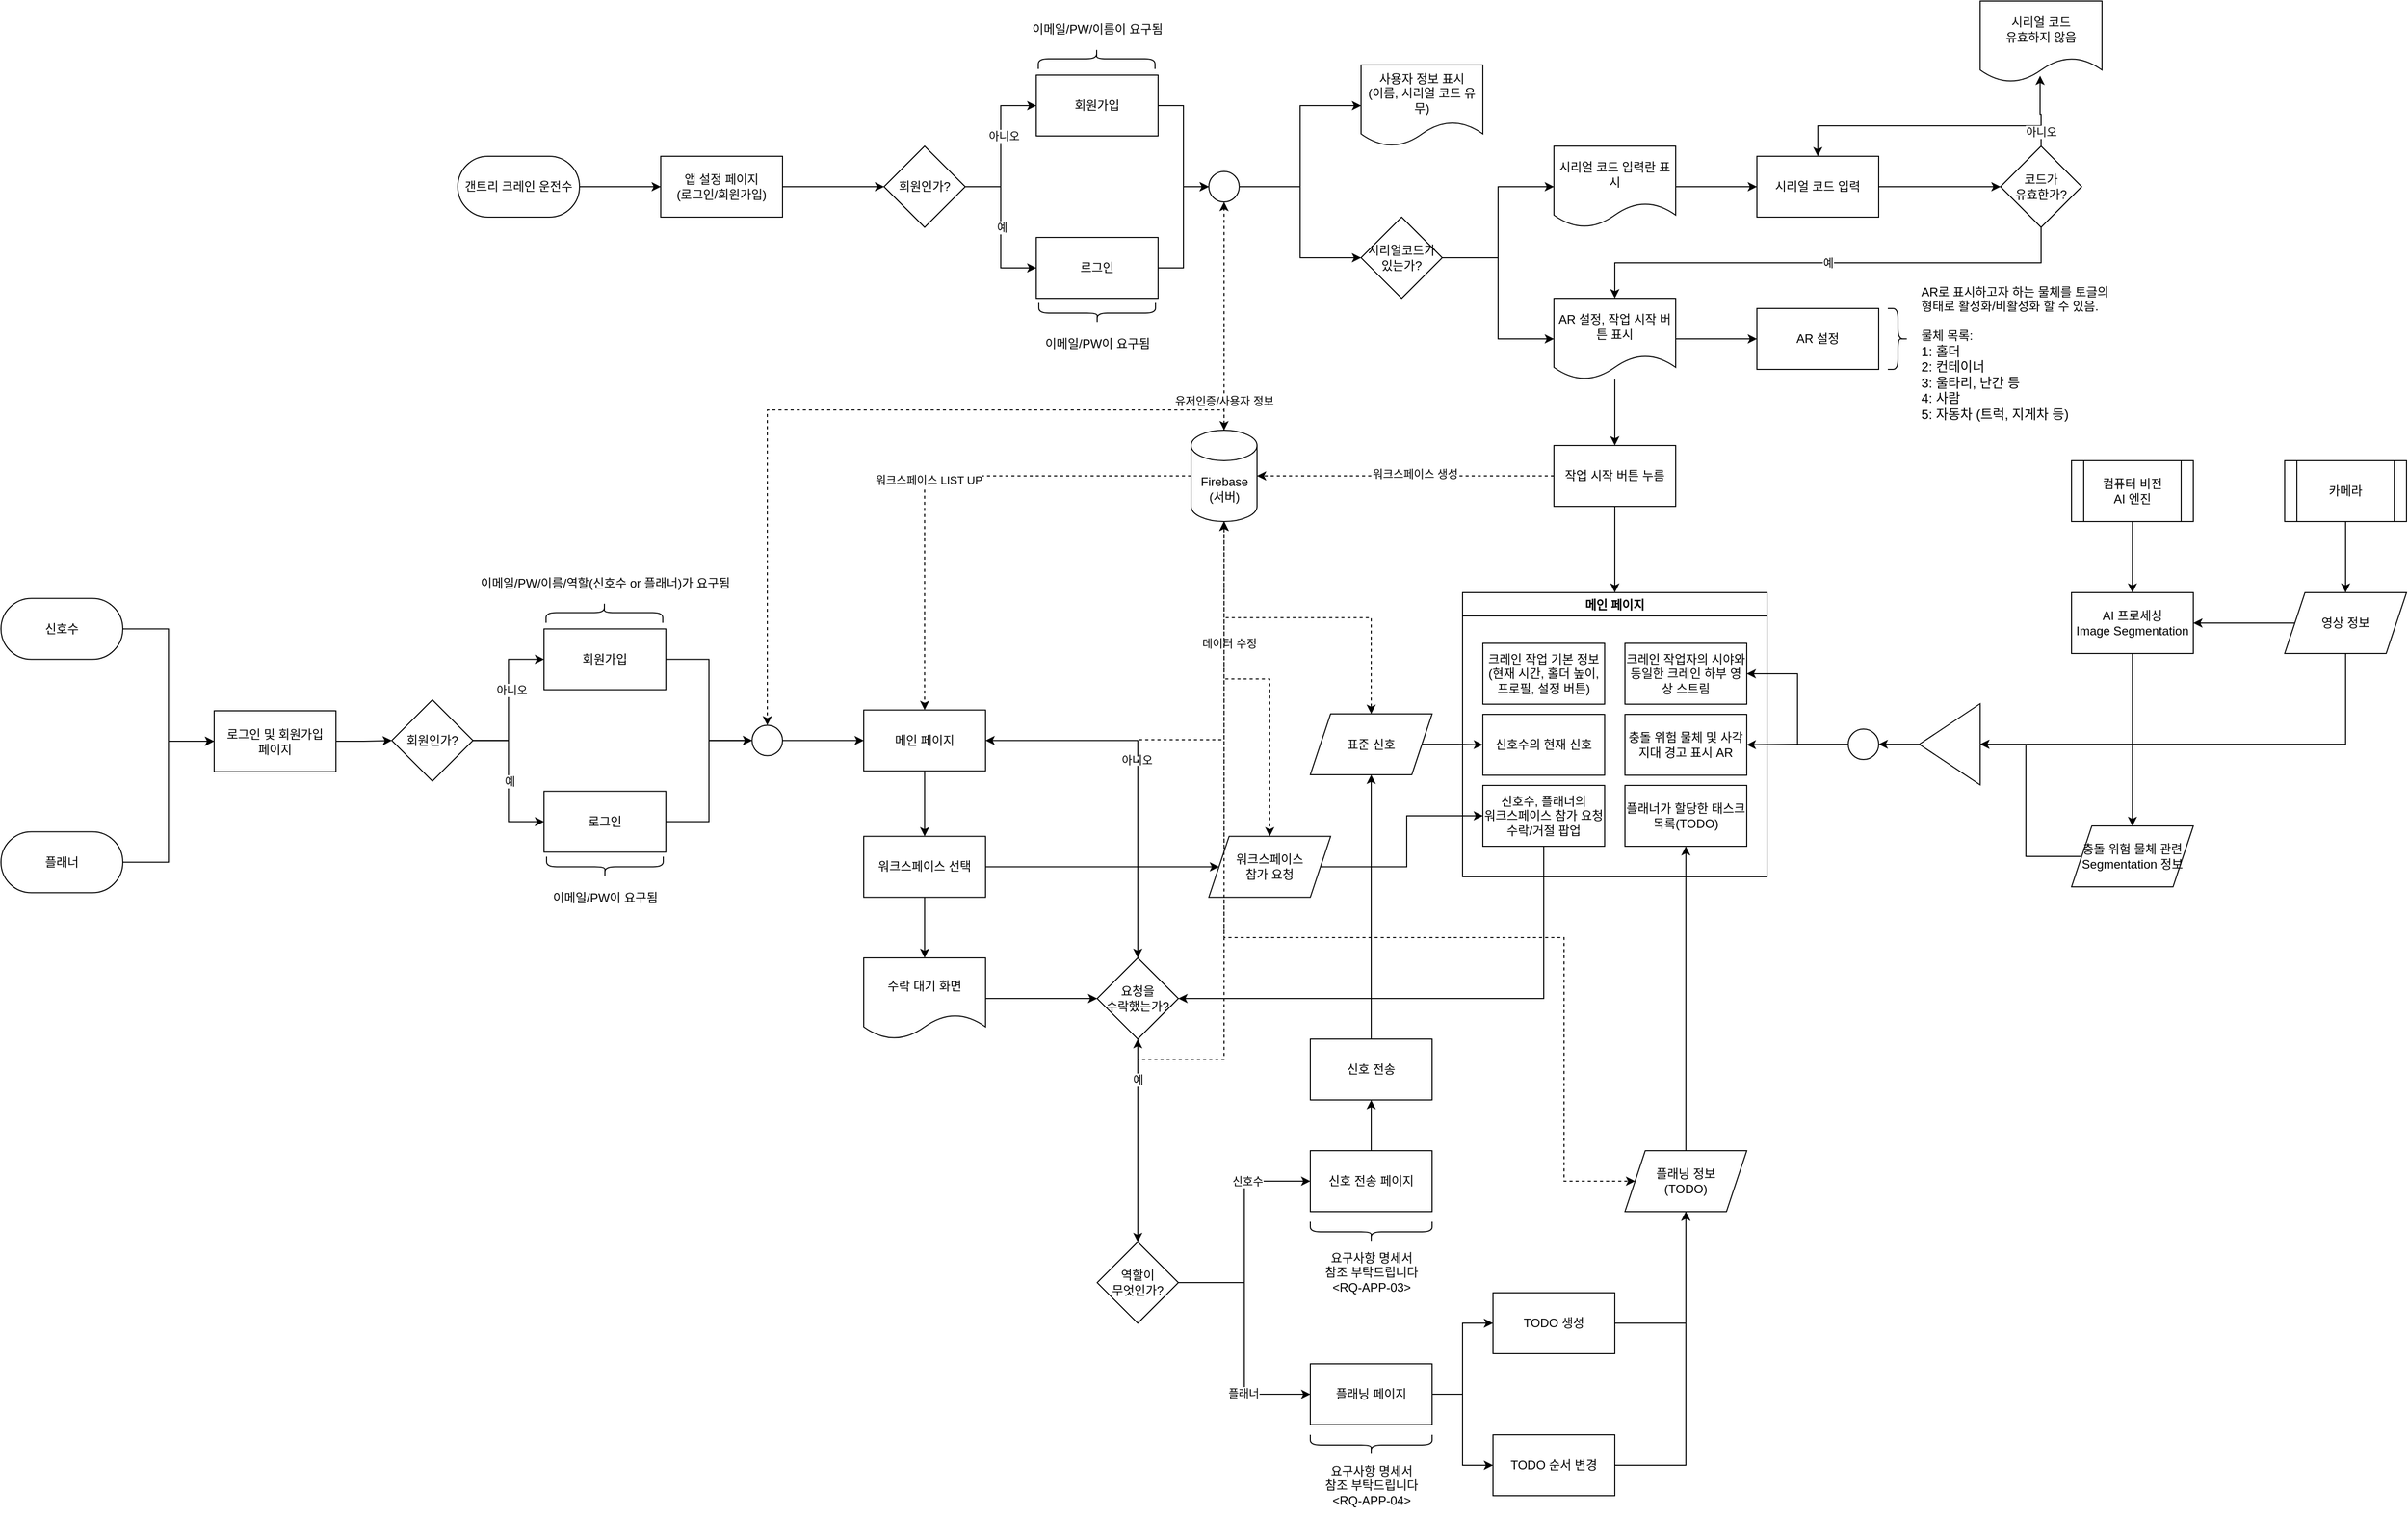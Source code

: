 <mxfile version="20.2.8" type="github">
  <diagram name="Page-1" id="2a216829-ef6e-dabb-86c1-c78162f3ba2b">
    <mxGraphModel dx="3553" dy="1583" grid="1" gridSize="10" guides="1" tooltips="1" connect="1" arrows="1" fold="1" page="1" pageScale="1" pageWidth="850" pageHeight="1100" background="none" math="0" shadow="0">
      <root>
        <mxCell id="0" />
        <mxCell id="1" parent="0" />
        <mxCell id="Y0NB4y_59jyhm7VqkAjx-8" style="edgeStyle=orthogonalEdgeStyle;rounded=0;orthogonalLoop=1;jettySize=auto;html=1;exitX=1;exitY=0.5;exitDx=0;exitDy=0;entryX=0;entryY=0.5;entryDx=0;entryDy=0;" edge="1" parent="1" source="Y0NB4y_59jyhm7VqkAjx-6" target="Y0NB4y_59jyhm7VqkAjx-7">
          <mxGeometry relative="1" as="geometry" />
        </mxCell>
        <mxCell id="Y0NB4y_59jyhm7VqkAjx-6" value="앱 설정 페이지&lt;br&gt;(로그인/회원가입)" style="rounded=0;whiteSpace=wrap;html=1;" vertex="1" parent="1">
          <mxGeometry x="230" y="200" width="120" height="60" as="geometry" />
        </mxCell>
        <mxCell id="Y0NB4y_59jyhm7VqkAjx-10" style="edgeStyle=orthogonalEdgeStyle;rounded=0;orthogonalLoop=1;jettySize=auto;html=1;entryX=0;entryY=0.5;entryDx=0;entryDy=0;" edge="1" parent="1" source="Y0NB4y_59jyhm7VqkAjx-7" target="Y0NB4y_59jyhm7VqkAjx-9">
          <mxGeometry relative="1" as="geometry" />
        </mxCell>
        <mxCell id="Y0NB4y_59jyhm7VqkAjx-50" value="&lt;div&gt;아니오&lt;/div&gt;" style="edgeLabel;html=1;align=center;verticalAlign=middle;resizable=0;points=[];" vertex="1" connectable="0" parent="Y0NB4y_59jyhm7VqkAjx-10">
          <mxGeometry x="0.139" y="-3" relative="1" as="geometry">
            <mxPoint as="offset" />
          </mxGeometry>
        </mxCell>
        <mxCell id="Y0NB4y_59jyhm7VqkAjx-15" style="edgeStyle=orthogonalEdgeStyle;rounded=0;orthogonalLoop=1;jettySize=auto;html=1;exitX=1;exitY=0.5;exitDx=0;exitDy=0;entryX=0;entryY=0.5;entryDx=0;entryDy=0;" edge="1" parent="1" source="Y0NB4y_59jyhm7VqkAjx-7" target="Y0NB4y_59jyhm7VqkAjx-13">
          <mxGeometry relative="1" as="geometry" />
        </mxCell>
        <mxCell id="Y0NB4y_59jyhm7VqkAjx-51" value="예" style="edgeLabel;html=1;align=center;verticalAlign=middle;resizable=0;points=[];" vertex="1" connectable="0" parent="Y0NB4y_59jyhm7VqkAjx-15">
          <mxGeometry x="-0.006" y="1" relative="1" as="geometry">
            <mxPoint as="offset" />
          </mxGeometry>
        </mxCell>
        <mxCell id="Y0NB4y_59jyhm7VqkAjx-7" value="회원인가?" style="rhombus;whiteSpace=wrap;html=1;" vertex="1" parent="1">
          <mxGeometry x="450" y="190" width="80" height="80" as="geometry" />
        </mxCell>
        <mxCell id="Y0NB4y_59jyhm7VqkAjx-21" style="edgeStyle=orthogonalEdgeStyle;rounded=0;orthogonalLoop=1;jettySize=auto;html=1;exitX=1;exitY=0.5;exitDx=0;exitDy=0;entryX=0;entryY=0.5;entryDx=0;entryDy=0;" edge="1" parent="1" source="Y0NB4y_59jyhm7VqkAjx-9" target="Y0NB4y_59jyhm7VqkAjx-18">
          <mxGeometry relative="1" as="geometry" />
        </mxCell>
        <mxCell id="Y0NB4y_59jyhm7VqkAjx-9" value="회원가입" style="rounded=0;whiteSpace=wrap;html=1;" vertex="1" parent="1">
          <mxGeometry x="600" y="120" width="120" height="60" as="geometry" />
        </mxCell>
        <mxCell id="Y0NB4y_59jyhm7VqkAjx-11" value="" style="shape=curlyBracket;whiteSpace=wrap;html=1;rounded=1;flipH=1;rotation=-90;" vertex="1" parent="1">
          <mxGeometry x="649.5" y="46.5" width="20" height="115" as="geometry" />
        </mxCell>
        <mxCell id="Y0NB4y_59jyhm7VqkAjx-12" value="이메일/PW/이름이 요구됨" style="text;html=1;align=center;verticalAlign=middle;resizable=0;points=[];autosize=1;strokeColor=none;fillColor=none;" vertex="1" parent="1">
          <mxGeometry x="585" y="60" width="150" height="30" as="geometry" />
        </mxCell>
        <mxCell id="Y0NB4y_59jyhm7VqkAjx-22" style="edgeStyle=orthogonalEdgeStyle;rounded=0;orthogonalLoop=1;jettySize=auto;html=1;exitX=1;exitY=0.5;exitDx=0;exitDy=0;entryX=0;entryY=0.5;entryDx=0;entryDy=0;" edge="1" parent="1" source="Y0NB4y_59jyhm7VqkAjx-13" target="Y0NB4y_59jyhm7VqkAjx-18">
          <mxGeometry relative="1" as="geometry" />
        </mxCell>
        <mxCell id="Y0NB4y_59jyhm7VqkAjx-13" value="로그인" style="rounded=0;whiteSpace=wrap;html=1;" vertex="1" parent="1">
          <mxGeometry x="600" y="280" width="120" height="60" as="geometry" />
        </mxCell>
        <mxCell id="Y0NB4y_59jyhm7VqkAjx-16" value="&lt;div&gt;사용자 정보 표시&lt;/div&gt;(이름, 시리얼 코드 유무)" style="shape=document;whiteSpace=wrap;html=1;boundedLbl=1;" vertex="1" parent="1">
          <mxGeometry x="920" y="110" width="120" height="80" as="geometry" />
        </mxCell>
        <mxCell id="Y0NB4y_59jyhm7VqkAjx-28" style="edgeStyle=orthogonalEdgeStyle;rounded=0;orthogonalLoop=1;jettySize=auto;html=1;exitX=1;exitY=0.5;exitDx=0;exitDy=0;entryX=0;entryY=0.5;entryDx=0;entryDy=0;" edge="1" parent="1" source="Y0NB4y_59jyhm7VqkAjx-18" target="Y0NB4y_59jyhm7VqkAjx-16">
          <mxGeometry relative="1" as="geometry" />
        </mxCell>
        <mxCell id="Y0NB4y_59jyhm7VqkAjx-31" style="edgeStyle=orthogonalEdgeStyle;rounded=0;orthogonalLoop=1;jettySize=auto;html=1;exitX=1;exitY=0.5;exitDx=0;exitDy=0;entryX=0;entryY=0.5;entryDx=0;entryDy=0;" edge="1" parent="1" source="Y0NB4y_59jyhm7VqkAjx-18" target="Y0NB4y_59jyhm7VqkAjx-27">
          <mxGeometry relative="1" as="geometry" />
        </mxCell>
        <mxCell id="Y0NB4y_59jyhm7VqkAjx-18" value="" style="ellipse;whiteSpace=wrap;html=1;aspect=fixed;" vertex="1" parent="1">
          <mxGeometry x="770" y="215" width="30" height="30" as="geometry" />
        </mxCell>
        <mxCell id="Y0NB4y_59jyhm7VqkAjx-34" style="edgeStyle=orthogonalEdgeStyle;rounded=0;orthogonalLoop=1;jettySize=auto;html=1;exitX=1;exitY=0.5;exitDx=0;exitDy=0;" edge="1" parent="1" source="Y0NB4y_59jyhm7VqkAjx-27" target="Y0NB4y_59jyhm7VqkAjx-33">
          <mxGeometry relative="1" as="geometry" />
        </mxCell>
        <mxCell id="Y0NB4y_59jyhm7VqkAjx-36" style="edgeStyle=orthogonalEdgeStyle;rounded=0;orthogonalLoop=1;jettySize=auto;html=1;exitX=1;exitY=0.5;exitDx=0;exitDy=0;entryX=0;entryY=0.5;entryDx=0;entryDy=0;" edge="1" parent="1" source="Y0NB4y_59jyhm7VqkAjx-27" target="Y0NB4y_59jyhm7VqkAjx-35">
          <mxGeometry relative="1" as="geometry" />
        </mxCell>
        <mxCell id="Y0NB4y_59jyhm7VqkAjx-27" value="시리얼코드가&lt;br&gt;있는가?" style="rhombus;whiteSpace=wrap;html=1;" vertex="1" parent="1">
          <mxGeometry x="920" y="260" width="80" height="80" as="geometry" />
        </mxCell>
        <mxCell id="Y0NB4y_59jyhm7VqkAjx-43" style="edgeStyle=orthogonalEdgeStyle;rounded=0;orthogonalLoop=1;jettySize=auto;html=1;exitX=1;exitY=0.5;exitDx=0;exitDy=0;entryX=0;entryY=0.5;entryDx=0;entryDy=0;" edge="1" parent="1" source="Y0NB4y_59jyhm7VqkAjx-33" target="Y0NB4y_59jyhm7VqkAjx-42">
          <mxGeometry relative="1" as="geometry" />
        </mxCell>
        <mxCell id="Y0NB4y_59jyhm7VqkAjx-33" value="시리얼 코드 입력란 표시" style="shape=document;whiteSpace=wrap;html=1;boundedLbl=1;" vertex="1" parent="1">
          <mxGeometry x="1110" y="190" width="120" height="80" as="geometry" />
        </mxCell>
        <mxCell id="Y0NB4y_59jyhm7VqkAjx-61" style="edgeStyle=orthogonalEdgeStyle;rounded=0;orthogonalLoop=1;jettySize=auto;html=1;exitX=1;exitY=0.5;exitDx=0;exitDy=0;entryX=0;entryY=0.5;entryDx=0;entryDy=0;startArrow=none;startFill=0;" edge="1" parent="1" source="Y0NB4y_59jyhm7VqkAjx-35" target="Y0NB4y_59jyhm7VqkAjx-59">
          <mxGeometry relative="1" as="geometry" />
        </mxCell>
        <mxCell id="Y0NB4y_59jyhm7VqkAjx-35" value="AR 설정, 작업 시작 버튼 표시" style="shape=document;whiteSpace=wrap;html=1;boundedLbl=1;" vertex="1" parent="1">
          <mxGeometry x="1110" y="340" width="120" height="80" as="geometry" />
        </mxCell>
        <mxCell id="Y0NB4y_59jyhm7VqkAjx-45" style="edgeStyle=orthogonalEdgeStyle;rounded=0;orthogonalLoop=1;jettySize=auto;html=1;exitX=0.5;exitY=0;exitDx=0;exitDy=0;exitPerimeter=0;entryX=0.5;entryY=1;entryDx=0;entryDy=0;startArrow=classic;startFill=1;dashed=1;" edge="1" parent="1" source="Y0NB4y_59jyhm7VqkAjx-37" target="Y0NB4y_59jyhm7VqkAjx-18">
          <mxGeometry relative="1" as="geometry" />
        </mxCell>
        <mxCell id="Y0NB4y_59jyhm7VqkAjx-52" value="유저인증/사용자 정보" style="edgeLabel;html=1;align=center;verticalAlign=middle;resizable=0;points=[];" vertex="1" connectable="0" parent="Y0NB4y_59jyhm7VqkAjx-45">
          <mxGeometry x="0.123" y="-2" relative="1" as="geometry">
            <mxPoint x="-2" y="97" as="offset" />
          </mxGeometry>
        </mxCell>
        <mxCell id="Y0NB4y_59jyhm7VqkAjx-123" style="edgeStyle=orthogonalEdgeStyle;rounded=0;orthogonalLoop=1;jettySize=auto;html=1;exitX=0.5;exitY=0;exitDx=0;exitDy=0;exitPerimeter=0;entryX=0.5;entryY=0;entryDx=0;entryDy=0;startArrow=none;startFill=0;endArrow=classic;endFill=1;dashed=1;" edge="1" parent="1" source="Y0NB4y_59jyhm7VqkAjx-37" target="Y0NB4y_59jyhm7VqkAjx-120">
          <mxGeometry relative="1" as="geometry" />
        </mxCell>
        <mxCell id="Y0NB4y_59jyhm7VqkAjx-127" style="edgeStyle=orthogonalEdgeStyle;rounded=0;orthogonalLoop=1;jettySize=auto;html=1;exitX=0;exitY=0.5;exitDx=0;exitDy=0;exitPerimeter=0;entryX=0.5;entryY=0;entryDx=0;entryDy=0;startArrow=none;startFill=0;endArrow=classic;endFill=1;dashed=1;" edge="1" parent="1" source="Y0NB4y_59jyhm7VqkAjx-37" target="Y0NB4y_59jyhm7VqkAjx-125">
          <mxGeometry relative="1" as="geometry" />
        </mxCell>
        <mxCell id="Y0NB4y_59jyhm7VqkAjx-128" value="워크스페이스 LIST UP" style="edgeLabel;html=1;align=center;verticalAlign=middle;resizable=0;points=[];" vertex="1" connectable="0" parent="Y0NB4y_59jyhm7VqkAjx-127">
          <mxGeometry x="0.05" y="4" relative="1" as="geometry">
            <mxPoint as="offset" />
          </mxGeometry>
        </mxCell>
        <mxCell id="Y0NB4y_59jyhm7VqkAjx-174" style="edgeStyle=orthogonalEdgeStyle;rounded=0;orthogonalLoop=1;jettySize=auto;html=1;exitX=0.5;exitY=1;exitDx=0;exitDy=0;exitPerimeter=0;entryX=0.5;entryY=0;entryDx=0;entryDy=0;dashed=1;startArrow=classic;startFill=1;endArrow=classic;endFill=1;" edge="1" parent="1" source="Y0NB4y_59jyhm7VqkAjx-37" target="Y0NB4y_59jyhm7VqkAjx-142">
          <mxGeometry relative="1" as="geometry" />
        </mxCell>
        <mxCell id="Y0NB4y_59jyhm7VqkAjx-175" value="데이터 수정" style="edgeLabel;html=1;align=center;verticalAlign=middle;resizable=0;points=[];" vertex="1" connectable="0" parent="Y0NB4y_59jyhm7VqkAjx-174">
          <mxGeometry x="0.304" y="1" relative="1" as="geometry">
            <mxPoint x="-41" y="-67" as="offset" />
          </mxGeometry>
        </mxCell>
        <mxCell id="Y0NB4y_59jyhm7VqkAjx-182" style="edgeStyle=orthogonalEdgeStyle;rounded=0;orthogonalLoop=1;jettySize=auto;html=1;exitX=0.5;exitY=1;exitDx=0;exitDy=0;exitPerimeter=0;startArrow=classic;startFill=1;endArrow=classic;endFill=1;dashed=1;" edge="1" parent="1" source="Y0NB4y_59jyhm7VqkAjx-37" target="Y0NB4y_59jyhm7VqkAjx-177">
          <mxGeometry relative="1" as="geometry" />
        </mxCell>
        <mxCell id="Y0NB4y_59jyhm7VqkAjx-188" style="edgeStyle=orthogonalEdgeStyle;rounded=0;orthogonalLoop=1;jettySize=auto;html=1;exitX=0.5;exitY=1;exitDx=0;exitDy=0;exitPerimeter=0;entryX=0;entryY=0.5;entryDx=0;entryDy=0;startArrow=classic;startFill=1;endArrow=classic;endFill=1;dashed=1;" edge="1" parent="1" source="Y0NB4y_59jyhm7VqkAjx-37" target="Y0NB4y_59jyhm7VqkAjx-185">
          <mxGeometry relative="1" as="geometry">
            <Array as="points">
              <mxPoint x="785" y="970" />
              <mxPoint x="1120" y="970" />
              <mxPoint x="1120" y="1210" />
            </Array>
          </mxGeometry>
        </mxCell>
        <mxCell id="Y0NB4y_59jyhm7VqkAjx-37" value="&lt;div&gt;Firebase&lt;/div&gt;&lt;div&gt;(서버)&lt;br&gt;&lt;/div&gt;" style="shape=cylinder3;whiteSpace=wrap;html=1;boundedLbl=1;backgroundOutline=1;size=15;" vertex="1" parent="1">
          <mxGeometry x="752.5" y="470" width="65" height="90" as="geometry" />
        </mxCell>
        <mxCell id="Y0NB4y_59jyhm7VqkAjx-48" style="edgeStyle=orthogonalEdgeStyle;rounded=0;orthogonalLoop=1;jettySize=auto;html=1;exitX=1;exitY=0.5;exitDx=0;exitDy=0;entryX=0;entryY=0.5;entryDx=0;entryDy=0;startArrow=none;startFill=0;" edge="1" parent="1" source="Y0NB4y_59jyhm7VqkAjx-42" target="Y0NB4y_59jyhm7VqkAjx-47">
          <mxGeometry relative="1" as="geometry" />
        </mxCell>
        <mxCell id="Y0NB4y_59jyhm7VqkAjx-42" value="시리얼 코드 입력" style="rounded=0;whiteSpace=wrap;html=1;" vertex="1" parent="1">
          <mxGeometry x="1310" y="200" width="120" height="60" as="geometry" />
        </mxCell>
        <mxCell id="Y0NB4y_59jyhm7VqkAjx-49" value="예" style="edgeStyle=orthogonalEdgeStyle;rounded=0;orthogonalLoop=1;jettySize=auto;html=1;exitX=0.5;exitY=1;exitDx=0;exitDy=0;entryX=0.5;entryY=0;entryDx=0;entryDy=0;startArrow=none;startFill=0;" edge="1" parent="1" source="Y0NB4y_59jyhm7VqkAjx-47" target="Y0NB4y_59jyhm7VqkAjx-35">
          <mxGeometry relative="1" as="geometry" />
        </mxCell>
        <mxCell id="Y0NB4y_59jyhm7VqkAjx-54" style="edgeStyle=orthogonalEdgeStyle;rounded=0;orthogonalLoop=1;jettySize=auto;html=1;exitX=0.5;exitY=0;exitDx=0;exitDy=0;entryX=0.492;entryY=0.921;entryDx=0;entryDy=0;entryPerimeter=0;startArrow=none;startFill=0;" edge="1" parent="1" source="Y0NB4y_59jyhm7VqkAjx-47" target="Y0NB4y_59jyhm7VqkAjx-53">
          <mxGeometry relative="1" as="geometry" />
        </mxCell>
        <mxCell id="Y0NB4y_59jyhm7VqkAjx-55" style="edgeStyle=orthogonalEdgeStyle;rounded=0;orthogonalLoop=1;jettySize=auto;html=1;exitX=0.5;exitY=0;exitDx=0;exitDy=0;entryX=0.5;entryY=0;entryDx=0;entryDy=0;startArrow=none;startFill=0;" edge="1" parent="1" source="Y0NB4y_59jyhm7VqkAjx-47" target="Y0NB4y_59jyhm7VqkAjx-42">
          <mxGeometry relative="1" as="geometry" />
        </mxCell>
        <mxCell id="Y0NB4y_59jyhm7VqkAjx-56" value="아니오" style="edgeLabel;html=1;align=center;verticalAlign=middle;resizable=0;points=[];" vertex="1" connectable="0" parent="Y0NB4y_59jyhm7VqkAjx-55">
          <mxGeometry x="-0.898" relative="1" as="geometry">
            <mxPoint as="offset" />
          </mxGeometry>
        </mxCell>
        <mxCell id="Y0NB4y_59jyhm7VqkAjx-47" value="&lt;div&gt;코드가 &lt;br&gt;&lt;/div&gt;&lt;div&gt;유효한가?&lt;/div&gt;" style="rhombus;whiteSpace=wrap;html=1;" vertex="1" parent="1">
          <mxGeometry x="1550" y="190" width="80" height="80" as="geometry" />
        </mxCell>
        <mxCell id="Y0NB4y_59jyhm7VqkAjx-53" value="&lt;div&gt;시리얼 코드&lt;/div&gt;&lt;div&gt;유효하지 않음&lt;/div&gt;" style="shape=document;whiteSpace=wrap;html=1;boundedLbl=1;" vertex="1" parent="1">
          <mxGeometry x="1530" y="47" width="120" height="80" as="geometry" />
        </mxCell>
        <mxCell id="Y0NB4y_59jyhm7VqkAjx-58" style="edgeStyle=orthogonalEdgeStyle;rounded=0;orthogonalLoop=1;jettySize=auto;html=1;exitX=1;exitY=0.5;exitDx=0;exitDy=0;entryX=0;entryY=0.5;entryDx=0;entryDy=0;startArrow=none;startFill=0;" edge="1" parent="1" source="Y0NB4y_59jyhm7VqkAjx-57" target="Y0NB4y_59jyhm7VqkAjx-6">
          <mxGeometry relative="1" as="geometry" />
        </mxCell>
        <mxCell id="Y0NB4y_59jyhm7VqkAjx-57" value="갠트리 크레인 운전수" style="rounded=1;whiteSpace=wrap;html=1;arcSize=50;" vertex="1" parent="1">
          <mxGeometry x="30" y="200" width="120" height="60" as="geometry" />
        </mxCell>
        <mxCell id="Y0NB4y_59jyhm7VqkAjx-59" value="AR 설정" style="rounded=0;whiteSpace=wrap;html=1;" vertex="1" parent="1">
          <mxGeometry x="1310" y="350" width="120" height="60" as="geometry" />
        </mxCell>
        <mxCell id="Y0NB4y_59jyhm7VqkAjx-62" value="" style="shape=curlyBracket;whiteSpace=wrap;html=1;rounded=1;flipH=1;" vertex="1" parent="1">
          <mxGeometry x="1439" y="350" width="20" height="60" as="geometry" />
        </mxCell>
        <mxCell id="Y0NB4y_59jyhm7VqkAjx-63" value="&lt;div&gt;AR로 표시하고자 하는 물체를 토글의 형태로 활성화/비활성화 할 수 있음.&lt;/div&gt;&lt;div&gt;&lt;br&gt;&lt;/div&gt;&lt;div&gt;물체 목록:&lt;br&gt;&lt;/div&gt;&lt;span style=&quot;font-size:13px;color:#000000;font-weight:normal;text-decoration:none;font-family:&#39;Arial&#39;;font-style:normal;text-decoration-skip-ink:none;&quot;&gt;1: 홀더&lt;br&gt;2: 컨테이너&lt;br&gt;3: 울타리, 난간 등&lt;br&gt;4: 사람&lt;br&gt;&lt;/span&gt;&lt;div&gt;&lt;span style=&quot;font-size:13px;color:#000000;font-weight:normal;text-decoration:none;font-family:&#39;Arial&#39;;font-style:normal;text-decoration-skip-ink:none;&quot;&gt;5: 자동차 (트럭, 지게차 등)&lt;/span&gt;&lt;/div&gt;" style="text;whiteSpace=wrap;html=1;" vertex="1" parent="1">
          <mxGeometry x="1470" y="320" width="190" height="120" as="geometry" />
        </mxCell>
        <mxCell id="Y0NB4y_59jyhm7VqkAjx-65" style="edgeStyle=orthogonalEdgeStyle;rounded=0;orthogonalLoop=1;jettySize=auto;html=1;exitX=0.5;exitY=0;exitDx=0;exitDy=0;startArrow=classic;startFill=1;endArrow=none;endFill=0;" edge="1" parent="1" source="Y0NB4y_59jyhm7VqkAjx-64" target="Y0NB4y_59jyhm7VqkAjx-35">
          <mxGeometry relative="1" as="geometry" />
        </mxCell>
        <mxCell id="Y0NB4y_59jyhm7VqkAjx-73" style="edgeStyle=orthogonalEdgeStyle;rounded=0;orthogonalLoop=1;jettySize=auto;html=1;exitX=0;exitY=0.5;exitDx=0;exitDy=0;entryX=1;entryY=0.5;entryDx=0;entryDy=0;entryPerimeter=0;startArrow=none;startFill=0;endArrow=classic;endFill=1;dashed=1;" edge="1" parent="1" source="Y0NB4y_59jyhm7VqkAjx-64" target="Y0NB4y_59jyhm7VqkAjx-37">
          <mxGeometry relative="1" as="geometry" />
        </mxCell>
        <mxCell id="Y0NB4y_59jyhm7VqkAjx-74" value="워크스페이스 생성" style="edgeLabel;html=1;align=center;verticalAlign=middle;resizable=0;points=[];" vertex="1" connectable="0" parent="Y0NB4y_59jyhm7VqkAjx-73">
          <mxGeometry x="-0.054" y="-2" relative="1" as="geometry">
            <mxPoint x="1" as="offset" />
          </mxGeometry>
        </mxCell>
        <mxCell id="Y0NB4y_59jyhm7VqkAjx-76" style="edgeStyle=orthogonalEdgeStyle;rounded=0;orthogonalLoop=1;jettySize=auto;html=1;exitX=0.5;exitY=1;exitDx=0;exitDy=0;entryX=0.5;entryY=0;entryDx=0;entryDy=0;startArrow=none;startFill=0;endArrow=classic;endFill=1;" edge="1" parent="1" source="Y0NB4y_59jyhm7VqkAjx-64" target="Y0NB4y_59jyhm7VqkAjx-75">
          <mxGeometry relative="1" as="geometry" />
        </mxCell>
        <mxCell id="Y0NB4y_59jyhm7VqkAjx-64" value="작업 시작 버튼 누름" style="rounded=0;whiteSpace=wrap;html=1;" vertex="1" parent="1">
          <mxGeometry x="1110" y="485" width="120" height="60" as="geometry" />
        </mxCell>
        <mxCell id="Y0NB4y_59jyhm7VqkAjx-69" value="" style="shape=curlyBracket;whiteSpace=wrap;html=1;rounded=1;flipH=1;rotation=90;" vertex="1" parent="1">
          <mxGeometry x="650" y="297" width="20" height="115" as="geometry" />
        </mxCell>
        <mxCell id="Y0NB4y_59jyhm7VqkAjx-71" value="이메일/PW이 요구됨" style="text;html=1;align=center;verticalAlign=middle;resizable=0;points=[];autosize=1;strokeColor=none;fillColor=none;" vertex="1" parent="1">
          <mxGeometry x="599.5" y="370" width="120" height="30" as="geometry" />
        </mxCell>
        <mxCell id="Y0NB4y_59jyhm7VqkAjx-75" value="메인 페이지" style="swimlane;startSize=23;" vertex="1" parent="1">
          <mxGeometry x="1020" y="630" width="300" height="280" as="geometry" />
        </mxCell>
        <mxCell id="Y0NB4y_59jyhm7VqkAjx-80" value="충돌 위험 물체 및 사각지대 경고 표시 AR" style="rounded=0;whiteSpace=wrap;html=1;" vertex="1" parent="Y0NB4y_59jyhm7VqkAjx-75">
          <mxGeometry x="160" y="120" width="120" height="60" as="geometry" />
        </mxCell>
        <mxCell id="Y0NB4y_59jyhm7VqkAjx-83" value="&lt;div&gt;신호수, 플래너의 &lt;br&gt;&lt;/div&gt;&lt;div&gt;워크스페이스 참가 요청 수락/거절 팝업&lt;/div&gt;" style="rounded=0;whiteSpace=wrap;html=1;" vertex="1" parent="Y0NB4y_59jyhm7VqkAjx-75">
          <mxGeometry x="20" y="190" width="120" height="60" as="geometry" />
        </mxCell>
        <mxCell id="Y0NB4y_59jyhm7VqkAjx-82" value="크레인 작업자의 시야와 동일한 크레인 하부 영상 스트림" style="rounded=0;whiteSpace=wrap;html=1;" vertex="1" parent="Y0NB4y_59jyhm7VqkAjx-75">
          <mxGeometry x="160" y="50" width="120" height="60" as="geometry" />
        </mxCell>
        <mxCell id="Y0NB4y_59jyhm7VqkAjx-151" value="플래너가 할당한 태스크 목록(TODO)" style="rounded=0;whiteSpace=wrap;html=1;" vertex="1" parent="Y0NB4y_59jyhm7VqkAjx-75">
          <mxGeometry x="160" y="190" width="120" height="60" as="geometry" />
        </mxCell>
        <mxCell id="Y0NB4y_59jyhm7VqkAjx-78" value="신호수의 현재 신호" style="rounded=0;whiteSpace=wrap;html=1;" vertex="1" parent="Y0NB4y_59jyhm7VqkAjx-75">
          <mxGeometry x="20" y="120" width="120" height="60" as="geometry" />
        </mxCell>
        <mxCell id="Y0NB4y_59jyhm7VqkAjx-77" value="크레인 작업 기본 정보&lt;br&gt;(현재 시간, 홀더 높이, 프로필, 설정 버튼)" style="rounded=0;whiteSpace=wrap;html=1;" vertex="1" parent="Y0NB4y_59jyhm7VqkAjx-75">
          <mxGeometry x="20" y="50" width="120" height="60" as="geometry" />
        </mxCell>
        <mxCell id="Y0NB4y_59jyhm7VqkAjx-90" style="edgeStyle=orthogonalEdgeStyle;rounded=0;orthogonalLoop=1;jettySize=auto;html=1;exitX=0.5;exitY=1;exitDx=0;exitDy=0;startArrow=none;startFill=0;endArrow=classic;endFill=1;" edge="1" parent="1" source="Y0NB4y_59jyhm7VqkAjx-84" target="Y0NB4y_59jyhm7VqkAjx-89">
          <mxGeometry relative="1" as="geometry" />
        </mxCell>
        <mxCell id="Y0NB4y_59jyhm7VqkAjx-84" value="&lt;div&gt;컴퓨터 비전 &lt;br&gt;&lt;/div&gt;&lt;div&gt;AI 엔진&lt;/div&gt;" style="shape=process;whiteSpace=wrap;html=1;backgroundOutline=1;" vertex="1" parent="1">
          <mxGeometry x="1620" y="500" width="120" height="60" as="geometry" />
        </mxCell>
        <mxCell id="Y0NB4y_59jyhm7VqkAjx-88" style="edgeStyle=orthogonalEdgeStyle;rounded=0;orthogonalLoop=1;jettySize=auto;html=1;exitX=0.5;exitY=1;exitDx=0;exitDy=0;startArrow=none;startFill=0;endArrow=classic;endFill=1;" edge="1" parent="1" source="Y0NB4y_59jyhm7VqkAjx-86" target="Y0NB4y_59jyhm7VqkAjx-87">
          <mxGeometry relative="1" as="geometry" />
        </mxCell>
        <mxCell id="Y0NB4y_59jyhm7VqkAjx-86" value="카메라" style="shape=process;whiteSpace=wrap;html=1;backgroundOutline=1;" vertex="1" parent="1">
          <mxGeometry x="1830" y="500" width="120" height="60" as="geometry" />
        </mxCell>
        <mxCell id="Y0NB4y_59jyhm7VqkAjx-91" style="edgeStyle=orthogonalEdgeStyle;rounded=0;orthogonalLoop=1;jettySize=auto;html=1;exitX=0;exitY=0.5;exitDx=0;exitDy=0;entryX=1;entryY=0.5;entryDx=0;entryDy=0;startArrow=none;startFill=0;endArrow=classic;endFill=1;" edge="1" parent="1" source="Y0NB4y_59jyhm7VqkAjx-87" target="Y0NB4y_59jyhm7VqkAjx-89">
          <mxGeometry relative="1" as="geometry" />
        </mxCell>
        <mxCell id="Y0NB4y_59jyhm7VqkAjx-97" style="edgeStyle=orthogonalEdgeStyle;rounded=0;orthogonalLoop=1;jettySize=auto;html=1;exitX=0.5;exitY=1;exitDx=0;exitDy=0;entryX=0;entryY=0.5;entryDx=0;entryDy=0;startArrow=none;startFill=0;endArrow=classic;endFill=1;" edge="1" parent="1" source="Y0NB4y_59jyhm7VqkAjx-87" target="Y0NB4y_59jyhm7VqkAjx-94">
          <mxGeometry relative="1" as="geometry" />
        </mxCell>
        <mxCell id="Y0NB4y_59jyhm7VqkAjx-87" value="영상 정보" style="shape=parallelogram;perimeter=parallelogramPerimeter;whiteSpace=wrap;html=1;fixedSize=1;" vertex="1" parent="1">
          <mxGeometry x="1830" y="630" width="120" height="60" as="geometry" />
        </mxCell>
        <mxCell id="Y0NB4y_59jyhm7VqkAjx-93" style="edgeStyle=orthogonalEdgeStyle;rounded=0;orthogonalLoop=1;jettySize=auto;html=1;exitX=0.5;exitY=1;exitDx=0;exitDy=0;entryX=0.5;entryY=0;entryDx=0;entryDy=0;startArrow=none;startFill=0;endArrow=classic;endFill=1;" edge="1" parent="1" source="Y0NB4y_59jyhm7VqkAjx-89" target="Y0NB4y_59jyhm7VqkAjx-92">
          <mxGeometry relative="1" as="geometry" />
        </mxCell>
        <mxCell id="Y0NB4y_59jyhm7VqkAjx-89" value="AI 프로세싱&lt;br&gt;Image Segmentation" style="rounded=0;whiteSpace=wrap;html=1;" vertex="1" parent="1">
          <mxGeometry x="1620" y="630" width="120" height="60" as="geometry" />
        </mxCell>
        <mxCell id="Y0NB4y_59jyhm7VqkAjx-95" style="edgeStyle=orthogonalEdgeStyle;rounded=0;orthogonalLoop=1;jettySize=auto;html=1;exitX=0;exitY=0.5;exitDx=0;exitDy=0;entryX=0;entryY=0.5;entryDx=0;entryDy=0;startArrow=none;startFill=0;endArrow=classic;endFill=1;" edge="1" parent="1" source="Y0NB4y_59jyhm7VqkAjx-92" target="Y0NB4y_59jyhm7VqkAjx-94">
          <mxGeometry relative="1" as="geometry" />
        </mxCell>
        <mxCell id="Y0NB4y_59jyhm7VqkAjx-92" value="충돌 위험 물체 관련 Segmentation 정보" style="shape=parallelogram;perimeter=parallelogramPerimeter;whiteSpace=wrap;html=1;fixedSize=1;" vertex="1" parent="1">
          <mxGeometry x="1620" y="860" width="120" height="60" as="geometry" />
        </mxCell>
        <mxCell id="Y0NB4y_59jyhm7VqkAjx-145" style="edgeStyle=orthogonalEdgeStyle;rounded=0;orthogonalLoop=1;jettySize=auto;html=1;exitX=1;exitY=0.5;exitDx=0;exitDy=0;entryX=1;entryY=0.5;entryDx=0;entryDy=0;startArrow=none;startFill=0;endArrow=classic;endFill=1;" edge="1" parent="1" source="Y0NB4y_59jyhm7VqkAjx-94" target="Y0NB4y_59jyhm7VqkAjx-144">
          <mxGeometry relative="1" as="geometry" />
        </mxCell>
        <mxCell id="Y0NB4y_59jyhm7VqkAjx-94" value="" style="triangle;whiteSpace=wrap;html=1;rotation=-180;" vertex="1" parent="1">
          <mxGeometry x="1470" y="739.5" width="60" height="80" as="geometry" />
        </mxCell>
        <mxCell id="Y0NB4y_59jyhm7VqkAjx-117" style="edgeStyle=orthogonalEdgeStyle;rounded=0;orthogonalLoop=1;jettySize=auto;html=1;exitX=1;exitY=0.5;exitDx=0;exitDy=0;entryX=0;entryY=0.5;entryDx=0;entryDy=0;startArrow=none;startFill=0;endArrow=classic;endFill=1;" edge="1" parent="1" source="Y0NB4y_59jyhm7VqkAjx-103" target="Y0NB4y_59jyhm7VqkAjx-105">
          <mxGeometry relative="1" as="geometry" />
        </mxCell>
        <mxCell id="Y0NB4y_59jyhm7VqkAjx-103" value="신호수" style="rounded=1;whiteSpace=wrap;html=1;arcSize=50;" vertex="1" parent="1">
          <mxGeometry x="-420" y="635.75" width="120" height="60" as="geometry" />
        </mxCell>
        <mxCell id="Y0NB4y_59jyhm7VqkAjx-118" style="edgeStyle=orthogonalEdgeStyle;rounded=0;orthogonalLoop=1;jettySize=auto;html=1;exitX=1;exitY=0.5;exitDx=0;exitDy=0;entryX=0;entryY=0.5;entryDx=0;entryDy=0;startArrow=none;startFill=0;endArrow=classic;endFill=1;" edge="1" parent="1" source="Y0NB4y_59jyhm7VqkAjx-104" target="Y0NB4y_59jyhm7VqkAjx-105">
          <mxGeometry relative="1" as="geometry" />
        </mxCell>
        <mxCell id="Y0NB4y_59jyhm7VqkAjx-104" value="플래너" style="rounded=1;whiteSpace=wrap;html=1;arcSize=50;" vertex="1" parent="1">
          <mxGeometry x="-420" y="865.75" width="120" height="60" as="geometry" />
        </mxCell>
        <mxCell id="Y0NB4y_59jyhm7VqkAjx-119" style="edgeStyle=orthogonalEdgeStyle;rounded=0;orthogonalLoop=1;jettySize=auto;html=1;exitX=1;exitY=0.5;exitDx=0;exitDy=0;startArrow=none;startFill=0;endArrow=classic;endFill=1;" edge="1" parent="1" source="Y0NB4y_59jyhm7VqkAjx-105" target="Y0NB4y_59jyhm7VqkAjx-110">
          <mxGeometry relative="1" as="geometry" />
        </mxCell>
        <mxCell id="Y0NB4y_59jyhm7VqkAjx-105" value="로그인 및 회원가입 &lt;br&gt;페이지" style="rounded=0;whiteSpace=wrap;html=1;" vertex="1" parent="1">
          <mxGeometry x="-210" y="746.5" width="120" height="60" as="geometry" />
        </mxCell>
        <mxCell id="Y0NB4y_59jyhm7VqkAjx-106" style="edgeStyle=orthogonalEdgeStyle;rounded=0;orthogonalLoop=1;jettySize=auto;html=1;entryX=0;entryY=0.5;entryDx=0;entryDy=0;" edge="1" parent="1" source="Y0NB4y_59jyhm7VqkAjx-110" target="Y0NB4y_59jyhm7VqkAjx-111">
          <mxGeometry relative="1" as="geometry" />
        </mxCell>
        <mxCell id="Y0NB4y_59jyhm7VqkAjx-107" value="&lt;div&gt;아니오&lt;/div&gt;" style="edgeLabel;html=1;align=center;verticalAlign=middle;resizable=0;points=[];" vertex="1" connectable="0" parent="Y0NB4y_59jyhm7VqkAjx-106">
          <mxGeometry x="0.139" y="-3" relative="1" as="geometry">
            <mxPoint as="offset" />
          </mxGeometry>
        </mxCell>
        <mxCell id="Y0NB4y_59jyhm7VqkAjx-108" style="edgeStyle=orthogonalEdgeStyle;rounded=0;orthogonalLoop=1;jettySize=auto;html=1;exitX=1;exitY=0.5;exitDx=0;exitDy=0;entryX=0;entryY=0.5;entryDx=0;entryDy=0;" edge="1" parent="1" source="Y0NB4y_59jyhm7VqkAjx-110" target="Y0NB4y_59jyhm7VqkAjx-114">
          <mxGeometry relative="1" as="geometry" />
        </mxCell>
        <mxCell id="Y0NB4y_59jyhm7VqkAjx-109" value="예" style="edgeLabel;html=1;align=center;verticalAlign=middle;resizable=0;points=[];" vertex="1" connectable="0" parent="Y0NB4y_59jyhm7VqkAjx-108">
          <mxGeometry x="-0.006" y="1" relative="1" as="geometry">
            <mxPoint as="offset" />
          </mxGeometry>
        </mxCell>
        <mxCell id="Y0NB4y_59jyhm7VqkAjx-110" value="회원인가?" style="rhombus;whiteSpace=wrap;html=1;" vertex="1" parent="1">
          <mxGeometry x="-35" y="735.75" width="80" height="80" as="geometry" />
        </mxCell>
        <mxCell id="Y0NB4y_59jyhm7VqkAjx-121" style="edgeStyle=orthogonalEdgeStyle;rounded=0;orthogonalLoop=1;jettySize=auto;html=1;exitX=1;exitY=0.5;exitDx=0;exitDy=0;entryX=0;entryY=0.5;entryDx=0;entryDy=0;startArrow=none;startFill=0;endArrow=classic;endFill=1;" edge="1" parent="1" source="Y0NB4y_59jyhm7VqkAjx-111" target="Y0NB4y_59jyhm7VqkAjx-120">
          <mxGeometry relative="1" as="geometry" />
        </mxCell>
        <mxCell id="Y0NB4y_59jyhm7VqkAjx-111" value="회원가입" style="rounded=0;whiteSpace=wrap;html=1;" vertex="1" parent="1">
          <mxGeometry x="115" y="665.75" width="120" height="60" as="geometry" />
        </mxCell>
        <mxCell id="Y0NB4y_59jyhm7VqkAjx-112" value="" style="shape=curlyBracket;whiteSpace=wrap;html=1;rounded=1;flipH=1;rotation=-90;" vertex="1" parent="1">
          <mxGeometry x="164.5" y="592.25" width="20" height="115" as="geometry" />
        </mxCell>
        <mxCell id="Y0NB4y_59jyhm7VqkAjx-113" value="이메일/PW/이름/역할(신호수 or 플래너)가 요구됨" style="text;html=1;align=center;verticalAlign=middle;resizable=0;points=[];autosize=1;strokeColor=none;fillColor=none;" vertex="1" parent="1">
          <mxGeometry x="45" y="605.75" width="260" height="30" as="geometry" />
        </mxCell>
        <mxCell id="Y0NB4y_59jyhm7VqkAjx-122" style="edgeStyle=orthogonalEdgeStyle;rounded=0;orthogonalLoop=1;jettySize=auto;html=1;exitX=1;exitY=0.5;exitDx=0;exitDy=0;entryX=0;entryY=0.5;entryDx=0;entryDy=0;startArrow=none;startFill=0;endArrow=classic;endFill=1;" edge="1" parent="1" source="Y0NB4y_59jyhm7VqkAjx-114" target="Y0NB4y_59jyhm7VqkAjx-120">
          <mxGeometry relative="1" as="geometry" />
        </mxCell>
        <mxCell id="Y0NB4y_59jyhm7VqkAjx-114" value="로그인" style="rounded=0;whiteSpace=wrap;html=1;" vertex="1" parent="1">
          <mxGeometry x="115" y="825.75" width="120" height="60" as="geometry" />
        </mxCell>
        <mxCell id="Y0NB4y_59jyhm7VqkAjx-115" value="" style="shape=curlyBracket;whiteSpace=wrap;html=1;rounded=1;flipH=1;rotation=90;" vertex="1" parent="1">
          <mxGeometry x="165" y="842.75" width="20" height="115" as="geometry" />
        </mxCell>
        <mxCell id="Y0NB4y_59jyhm7VqkAjx-116" value="이메일/PW이 요구됨" style="text;html=1;align=center;verticalAlign=middle;resizable=0;points=[];autosize=1;strokeColor=none;fillColor=none;" vertex="1" parent="1">
          <mxGeometry x="114.5" y="915.75" width="120" height="30" as="geometry" />
        </mxCell>
        <mxCell id="Y0NB4y_59jyhm7VqkAjx-126" style="edgeStyle=orthogonalEdgeStyle;rounded=0;orthogonalLoop=1;jettySize=auto;html=1;exitX=1;exitY=0.5;exitDx=0;exitDy=0;startArrow=none;startFill=0;endArrow=classic;endFill=1;" edge="1" parent="1" source="Y0NB4y_59jyhm7VqkAjx-120" target="Y0NB4y_59jyhm7VqkAjx-125">
          <mxGeometry relative="1" as="geometry" />
        </mxCell>
        <mxCell id="Y0NB4y_59jyhm7VqkAjx-120" value="" style="ellipse;whiteSpace=wrap;html=1;aspect=fixed;" vertex="1" parent="1">
          <mxGeometry x="320" y="760.75" width="30" height="30" as="geometry" />
        </mxCell>
        <mxCell id="Y0NB4y_59jyhm7VqkAjx-135" style="edgeStyle=orthogonalEdgeStyle;rounded=0;orthogonalLoop=1;jettySize=auto;html=1;exitX=0.5;exitY=1;exitDx=0;exitDy=0;startArrow=none;startFill=0;endArrow=classic;endFill=1;" edge="1" parent="1" source="Y0NB4y_59jyhm7VqkAjx-125" target="Y0NB4y_59jyhm7VqkAjx-129">
          <mxGeometry relative="1" as="geometry" />
        </mxCell>
        <mxCell id="Y0NB4y_59jyhm7VqkAjx-125" value="메인 페이지" style="rounded=0;whiteSpace=wrap;html=1;" vertex="1" parent="1">
          <mxGeometry x="430" y="745.75" width="120" height="60" as="geometry" />
        </mxCell>
        <mxCell id="Y0NB4y_59jyhm7VqkAjx-155" style="edgeStyle=orthogonalEdgeStyle;rounded=0;orthogonalLoop=1;jettySize=auto;html=1;exitX=1;exitY=0.5;exitDx=0;exitDy=0;startArrow=none;startFill=0;endArrow=classic;endFill=1;" edge="1" parent="1" source="Y0NB4y_59jyhm7VqkAjx-129" target="Y0NB4y_59jyhm7VqkAjx-142">
          <mxGeometry relative="1" as="geometry" />
        </mxCell>
        <mxCell id="Y0NB4y_59jyhm7VqkAjx-156" style="edgeStyle=orthogonalEdgeStyle;rounded=0;orthogonalLoop=1;jettySize=auto;html=1;exitX=0.5;exitY=1;exitDx=0;exitDy=0;startArrow=none;startFill=0;endArrow=classic;endFill=1;" edge="1" parent="1" source="Y0NB4y_59jyhm7VqkAjx-129" target="Y0NB4y_59jyhm7VqkAjx-140">
          <mxGeometry relative="1" as="geometry" />
        </mxCell>
        <mxCell id="Y0NB4y_59jyhm7VqkAjx-129" value="워크스페이스 선택" style="rounded=0;whiteSpace=wrap;html=1;" vertex="1" parent="1">
          <mxGeometry x="430" y="870.25" width="120" height="60" as="geometry" />
        </mxCell>
        <mxCell id="Y0NB4y_59jyhm7VqkAjx-158" style="edgeStyle=orthogonalEdgeStyle;rounded=0;orthogonalLoop=1;jettySize=auto;html=1;exitX=1;exitY=0.5;exitDx=0;exitDy=0;startArrow=none;startFill=0;endArrow=classic;endFill=1;" edge="1" parent="1" source="Y0NB4y_59jyhm7VqkAjx-140" target="Y0NB4y_59jyhm7VqkAjx-153">
          <mxGeometry relative="1" as="geometry" />
        </mxCell>
        <mxCell id="Y0NB4y_59jyhm7VqkAjx-140" value="수락 대기 화면" style="shape=document;whiteSpace=wrap;html=1;boundedLbl=1;" vertex="1" parent="1">
          <mxGeometry x="430" y="990" width="120" height="80" as="geometry" />
        </mxCell>
        <mxCell id="Y0NB4y_59jyhm7VqkAjx-152" style="edgeStyle=orthogonalEdgeStyle;rounded=0;orthogonalLoop=1;jettySize=auto;html=1;exitX=1;exitY=0.5;exitDx=0;exitDy=0;startArrow=none;startFill=0;endArrow=classic;endFill=1;" edge="1" parent="1" source="Y0NB4y_59jyhm7VqkAjx-142" target="Y0NB4y_59jyhm7VqkAjx-83">
          <mxGeometry relative="1" as="geometry" />
        </mxCell>
        <mxCell id="Y0NB4y_59jyhm7VqkAjx-142" value="&lt;div&gt;워크스페이스&lt;/div&gt;&lt;div&gt;참가 요청&lt;/div&gt;" style="shape=parallelogram;perimeter=parallelogramPerimeter;whiteSpace=wrap;html=1;fixedSize=1;" vertex="1" parent="1">
          <mxGeometry x="770" y="870.25" width="120" height="60" as="geometry" />
        </mxCell>
        <mxCell id="Y0NB4y_59jyhm7VqkAjx-147" style="edgeStyle=orthogonalEdgeStyle;rounded=0;orthogonalLoop=1;jettySize=auto;html=1;exitX=0;exitY=0.5;exitDx=0;exitDy=0;entryX=1;entryY=0.5;entryDx=0;entryDy=0;startArrow=none;startFill=0;endArrow=classic;endFill=1;" edge="1" parent="1" source="Y0NB4y_59jyhm7VqkAjx-144" target="Y0NB4y_59jyhm7VqkAjx-80">
          <mxGeometry relative="1" as="geometry" />
        </mxCell>
        <mxCell id="Y0NB4y_59jyhm7VqkAjx-148" style="edgeStyle=orthogonalEdgeStyle;rounded=0;orthogonalLoop=1;jettySize=auto;html=1;exitX=0;exitY=0.5;exitDx=0;exitDy=0;entryX=1;entryY=0.5;entryDx=0;entryDy=0;startArrow=none;startFill=0;endArrow=classic;endFill=1;" edge="1" parent="1" source="Y0NB4y_59jyhm7VqkAjx-144" target="Y0NB4y_59jyhm7VqkAjx-82">
          <mxGeometry relative="1" as="geometry" />
        </mxCell>
        <mxCell id="Y0NB4y_59jyhm7VqkAjx-144" value="" style="ellipse;whiteSpace=wrap;html=1;aspect=fixed;" vertex="1" parent="1">
          <mxGeometry x="1400" y="764.5" width="30" height="30" as="geometry" />
        </mxCell>
        <mxCell id="Y0NB4y_59jyhm7VqkAjx-159" style="edgeStyle=orthogonalEdgeStyle;rounded=0;orthogonalLoop=1;jettySize=auto;html=1;exitX=0.5;exitY=0;exitDx=0;exitDy=0;entryX=1;entryY=0.5;entryDx=0;entryDy=0;startArrow=none;startFill=0;endArrow=classic;endFill=1;" edge="1" parent="1" source="Y0NB4y_59jyhm7VqkAjx-153" target="Y0NB4y_59jyhm7VqkAjx-125">
          <mxGeometry relative="1" as="geometry" />
        </mxCell>
        <mxCell id="Y0NB4y_59jyhm7VqkAjx-160" value="아니오" style="edgeLabel;html=1;align=center;verticalAlign=middle;resizable=0;points=[];" vertex="1" connectable="0" parent="Y0NB4y_59jyhm7VqkAjx-159">
          <mxGeometry x="0.191" y="-1" relative="1" as="geometry">
            <mxPoint x="2" y="20" as="offset" />
          </mxGeometry>
        </mxCell>
        <mxCell id="Y0NB4y_59jyhm7VqkAjx-162" style="edgeStyle=orthogonalEdgeStyle;rounded=0;orthogonalLoop=1;jettySize=auto;html=1;exitX=0.5;exitY=1;exitDx=0;exitDy=0;startArrow=none;startFill=0;endArrow=classic;endFill=1;" edge="1" parent="1" source="Y0NB4y_59jyhm7VqkAjx-153" target="Y0NB4y_59jyhm7VqkAjx-161">
          <mxGeometry relative="1" as="geometry">
            <mxPoint x="700" y="1180" as="sourcePoint" />
          </mxGeometry>
        </mxCell>
        <mxCell id="Y0NB4y_59jyhm7VqkAjx-163" value="예" style="edgeLabel;html=1;align=center;verticalAlign=middle;resizable=0;points=[];" vertex="1" connectable="0" parent="Y0NB4y_59jyhm7VqkAjx-162">
          <mxGeometry x="-0.2" y="-1" relative="1" as="geometry">
            <mxPoint x="1" y="-40" as="offset" />
          </mxGeometry>
        </mxCell>
        <mxCell id="Y0NB4y_59jyhm7VqkAjx-172" style="edgeStyle=orthogonalEdgeStyle;rounded=0;orthogonalLoop=1;jettySize=auto;html=1;exitX=0.5;exitY=1;exitDx=0;exitDy=0;entryX=0.5;entryY=1;entryDx=0;entryDy=0;entryPerimeter=0;dashed=1;startArrow=classic;startFill=1;endArrow=classic;endFill=1;" edge="1" parent="1" source="Y0NB4y_59jyhm7VqkAjx-153" target="Y0NB4y_59jyhm7VqkAjx-37">
          <mxGeometry relative="1" as="geometry" />
        </mxCell>
        <mxCell id="Y0NB4y_59jyhm7VqkAjx-176" style="edgeStyle=orthogonalEdgeStyle;rounded=0;orthogonalLoop=1;jettySize=auto;html=1;exitX=0.5;exitY=0;exitDx=0;exitDy=0;entryX=0.5;entryY=1;entryDx=0;entryDy=0;entryPerimeter=0;dashed=1;startArrow=classic;startFill=1;endArrow=classic;endFill=1;" edge="1" parent="1" source="Y0NB4y_59jyhm7VqkAjx-153" target="Y0NB4y_59jyhm7VqkAjx-37">
          <mxGeometry relative="1" as="geometry" />
        </mxCell>
        <mxCell id="Y0NB4y_59jyhm7VqkAjx-153" value="&lt;div&gt;요청을 &lt;br&gt;&lt;/div&gt;&lt;div&gt;수락했는가?&lt;/div&gt;" style="rhombus;whiteSpace=wrap;html=1;" vertex="1" parent="1">
          <mxGeometry x="660" y="990" width="80" height="80" as="geometry" />
        </mxCell>
        <mxCell id="Y0NB4y_59jyhm7VqkAjx-157" style="edgeStyle=orthogonalEdgeStyle;rounded=0;orthogonalLoop=1;jettySize=auto;html=1;exitX=0.5;exitY=1;exitDx=0;exitDy=0;entryX=1;entryY=0.5;entryDx=0;entryDy=0;startArrow=none;startFill=0;endArrow=classic;endFill=1;" edge="1" parent="1" source="Y0NB4y_59jyhm7VqkAjx-83" target="Y0NB4y_59jyhm7VqkAjx-153">
          <mxGeometry relative="1" as="geometry" />
        </mxCell>
        <mxCell id="Y0NB4y_59jyhm7VqkAjx-166" style="edgeStyle=orthogonalEdgeStyle;rounded=0;orthogonalLoop=1;jettySize=auto;html=1;exitX=1;exitY=0.5;exitDx=0;exitDy=0;entryX=0;entryY=0.5;entryDx=0;entryDy=0;startArrow=none;startFill=0;endArrow=classic;endFill=1;" edge="1" parent="1" source="Y0NB4y_59jyhm7VqkAjx-161" target="Y0NB4y_59jyhm7VqkAjx-164">
          <mxGeometry relative="1" as="geometry" />
        </mxCell>
        <mxCell id="Y0NB4y_59jyhm7VqkAjx-168" value="신호수" style="edgeLabel;html=1;align=center;verticalAlign=middle;resizable=0;points=[];" vertex="1" connectable="0" parent="Y0NB4y_59jyhm7VqkAjx-166">
          <mxGeometry x="0.461" relative="1" as="geometry">
            <mxPoint as="offset" />
          </mxGeometry>
        </mxCell>
        <mxCell id="Y0NB4y_59jyhm7VqkAjx-167" style="edgeStyle=orthogonalEdgeStyle;rounded=0;orthogonalLoop=1;jettySize=auto;html=1;exitX=1;exitY=0.5;exitDx=0;exitDy=0;entryX=0;entryY=0.5;entryDx=0;entryDy=0;startArrow=none;startFill=0;endArrow=classic;endFill=1;" edge="1" parent="1" source="Y0NB4y_59jyhm7VqkAjx-161" target="Y0NB4y_59jyhm7VqkAjx-165">
          <mxGeometry relative="1" as="geometry" />
        </mxCell>
        <mxCell id="Y0NB4y_59jyhm7VqkAjx-169" value="플래너" style="edgeLabel;html=1;align=center;verticalAlign=middle;resizable=0;points=[];" vertex="1" connectable="0" parent="Y0NB4y_59jyhm7VqkAjx-167">
          <mxGeometry x="0.45" y="-1" relative="1" as="geometry">
            <mxPoint as="offset" />
          </mxGeometry>
        </mxCell>
        <mxCell id="Y0NB4y_59jyhm7VqkAjx-161" value="&lt;div&gt;역할이&lt;/div&gt;&lt;div&gt;무엇인가?&lt;br&gt;&lt;/div&gt;" style="rhombus;whiteSpace=wrap;html=1;" vertex="1" parent="1">
          <mxGeometry x="660" y="1270" width="80" height="80" as="geometry" />
        </mxCell>
        <mxCell id="Y0NB4y_59jyhm7VqkAjx-192" style="edgeStyle=orthogonalEdgeStyle;rounded=0;orthogonalLoop=1;jettySize=auto;html=1;exitX=0.5;exitY=0;exitDx=0;exitDy=0;entryX=0.5;entryY=1;entryDx=0;entryDy=0;startArrow=none;startFill=0;endArrow=classic;endFill=1;" edge="1" parent="1" source="Y0NB4y_59jyhm7VqkAjx-164" target="Y0NB4y_59jyhm7VqkAjx-191">
          <mxGeometry relative="1" as="geometry" />
        </mxCell>
        <mxCell id="Y0NB4y_59jyhm7VqkAjx-164" value="신호 전송 페이지" style="rounded=0;whiteSpace=wrap;html=1;" vertex="1" parent="1">
          <mxGeometry x="870" y="1180" width="120" height="60" as="geometry" />
        </mxCell>
        <mxCell id="Y0NB4y_59jyhm7VqkAjx-196" style="edgeStyle=orthogonalEdgeStyle;rounded=0;orthogonalLoop=1;jettySize=auto;html=1;exitX=1;exitY=0.5;exitDx=0;exitDy=0;entryX=0;entryY=0.5;entryDx=0;entryDy=0;startArrow=none;startFill=0;endArrow=classic;endFill=1;" edge="1" parent="1" source="Y0NB4y_59jyhm7VqkAjx-165" target="Y0NB4y_59jyhm7VqkAjx-194">
          <mxGeometry relative="1" as="geometry" />
        </mxCell>
        <mxCell id="Y0NB4y_59jyhm7VqkAjx-197" style="edgeStyle=orthogonalEdgeStyle;rounded=0;orthogonalLoop=1;jettySize=auto;html=1;exitX=1;exitY=0.5;exitDx=0;exitDy=0;entryX=0;entryY=0.5;entryDx=0;entryDy=0;startArrow=none;startFill=0;endArrow=classic;endFill=1;" edge="1" parent="1" source="Y0NB4y_59jyhm7VqkAjx-165" target="Y0NB4y_59jyhm7VqkAjx-195">
          <mxGeometry relative="1" as="geometry" />
        </mxCell>
        <mxCell id="Y0NB4y_59jyhm7VqkAjx-165" value="플래닝 페이지" style="rounded=0;whiteSpace=wrap;html=1;" vertex="1" parent="1">
          <mxGeometry x="870" y="1390" width="120" height="60" as="geometry" />
        </mxCell>
        <mxCell id="Y0NB4y_59jyhm7VqkAjx-181" style="edgeStyle=orthogonalEdgeStyle;rounded=0;orthogonalLoop=1;jettySize=auto;html=1;exitX=1;exitY=0.5;exitDx=0;exitDy=0;startArrow=none;startFill=0;endArrow=classic;endFill=1;" edge="1" parent="1" source="Y0NB4y_59jyhm7VqkAjx-177" target="Y0NB4y_59jyhm7VqkAjx-78">
          <mxGeometry relative="1" as="geometry" />
        </mxCell>
        <mxCell id="Y0NB4y_59jyhm7VqkAjx-177" value="표준 신호" style="shape=parallelogram;perimeter=parallelogramPerimeter;whiteSpace=wrap;html=1;fixedSize=1;" vertex="1" parent="1">
          <mxGeometry x="870" y="749.5" width="120" height="60" as="geometry" />
        </mxCell>
        <mxCell id="Y0NB4y_59jyhm7VqkAjx-183" value="" style="shape=curlyBracket;whiteSpace=wrap;html=1;rounded=1;flipH=1;rotation=90;" vertex="1" parent="1">
          <mxGeometry x="920" y="1200" width="20" height="120" as="geometry" />
        </mxCell>
        <mxCell id="Y0NB4y_59jyhm7VqkAjx-184" value="&lt;div&gt;요구사항 명세서&lt;/div&gt;&lt;div&gt;참조 부탁드립니다&lt;/div&gt;&lt;div&gt;&amp;lt;RQ-APP-03&amp;gt;&lt;br&gt;&lt;/div&gt;" style="text;html=1;align=center;verticalAlign=middle;resizable=0;points=[];autosize=1;strokeColor=none;fillColor=none;" vertex="1" parent="1">
          <mxGeometry x="875" y="1270" width="110" height="60" as="geometry" />
        </mxCell>
        <mxCell id="Y0NB4y_59jyhm7VqkAjx-187" style="edgeStyle=orthogonalEdgeStyle;rounded=0;orthogonalLoop=1;jettySize=auto;html=1;exitX=0.5;exitY=0;exitDx=0;exitDy=0;startArrow=none;startFill=0;endArrow=classic;endFill=1;" edge="1" parent="1" source="Y0NB4y_59jyhm7VqkAjx-185" target="Y0NB4y_59jyhm7VqkAjx-151">
          <mxGeometry relative="1" as="geometry" />
        </mxCell>
        <mxCell id="Y0NB4y_59jyhm7VqkAjx-185" value="&lt;div&gt;플래닝 정보&lt;/div&gt;&lt;div&gt;(TODO)&lt;br&gt;&lt;/div&gt;" style="shape=parallelogram;perimeter=parallelogramPerimeter;whiteSpace=wrap;html=1;fixedSize=1;" vertex="1" parent="1">
          <mxGeometry x="1180" y="1180" width="120" height="60" as="geometry" />
        </mxCell>
        <mxCell id="Y0NB4y_59jyhm7VqkAjx-189" value="" style="shape=curlyBracket;whiteSpace=wrap;html=1;rounded=1;flipH=1;rotation=90;" vertex="1" parent="1">
          <mxGeometry x="920" y="1410" width="20" height="120" as="geometry" />
        </mxCell>
        <mxCell id="Y0NB4y_59jyhm7VqkAjx-190" value="&lt;div&gt;요구사항 명세서&lt;/div&gt;&lt;div&gt;참조 부탁드립니다&lt;/div&gt;&lt;div&gt;&amp;lt;RQ-APP-04&amp;gt;&lt;br&gt;&lt;/div&gt;" style="text;html=1;align=center;verticalAlign=middle;resizable=0;points=[];autosize=1;strokeColor=none;fillColor=none;" vertex="1" parent="1">
          <mxGeometry x="875" y="1480" width="110" height="60" as="geometry" />
        </mxCell>
        <mxCell id="Y0NB4y_59jyhm7VqkAjx-193" style="edgeStyle=orthogonalEdgeStyle;rounded=0;orthogonalLoop=1;jettySize=auto;html=1;exitX=0.5;exitY=0;exitDx=0;exitDy=0;entryX=0.5;entryY=1;entryDx=0;entryDy=0;startArrow=none;startFill=0;endArrow=classic;endFill=1;" edge="1" parent="1" source="Y0NB4y_59jyhm7VqkAjx-191" target="Y0NB4y_59jyhm7VqkAjx-177">
          <mxGeometry relative="1" as="geometry" />
        </mxCell>
        <mxCell id="Y0NB4y_59jyhm7VqkAjx-191" value="&lt;div&gt;신호 전송&lt;/div&gt;" style="rounded=0;whiteSpace=wrap;html=1;" vertex="1" parent="1">
          <mxGeometry x="870" y="1070" width="120" height="60" as="geometry" />
        </mxCell>
        <mxCell id="Y0NB4y_59jyhm7VqkAjx-198" style="edgeStyle=orthogonalEdgeStyle;rounded=0;orthogonalLoop=1;jettySize=auto;html=1;exitX=1;exitY=0.5;exitDx=0;exitDy=0;entryX=0.5;entryY=1;entryDx=0;entryDy=0;startArrow=none;startFill=0;endArrow=classic;endFill=1;" edge="1" parent="1" source="Y0NB4y_59jyhm7VqkAjx-194" target="Y0NB4y_59jyhm7VqkAjx-185">
          <mxGeometry relative="1" as="geometry" />
        </mxCell>
        <mxCell id="Y0NB4y_59jyhm7VqkAjx-194" value="TODO 생성" style="rounded=0;whiteSpace=wrap;html=1;" vertex="1" parent="1">
          <mxGeometry x="1050" y="1320" width="120" height="60" as="geometry" />
        </mxCell>
        <mxCell id="Y0NB4y_59jyhm7VqkAjx-199" style="edgeStyle=orthogonalEdgeStyle;rounded=0;orthogonalLoop=1;jettySize=auto;html=1;exitX=1;exitY=0.5;exitDx=0;exitDy=0;entryX=0.5;entryY=1;entryDx=0;entryDy=0;startArrow=none;startFill=0;endArrow=classic;endFill=1;" edge="1" parent="1" source="Y0NB4y_59jyhm7VqkAjx-195" target="Y0NB4y_59jyhm7VqkAjx-185">
          <mxGeometry relative="1" as="geometry" />
        </mxCell>
        <mxCell id="Y0NB4y_59jyhm7VqkAjx-195" value="TODO 순서 변경" style="rounded=0;whiteSpace=wrap;html=1;" vertex="1" parent="1">
          <mxGeometry x="1050" y="1460" width="120" height="60" as="geometry" />
        </mxCell>
      </root>
    </mxGraphModel>
  </diagram>
</mxfile>
